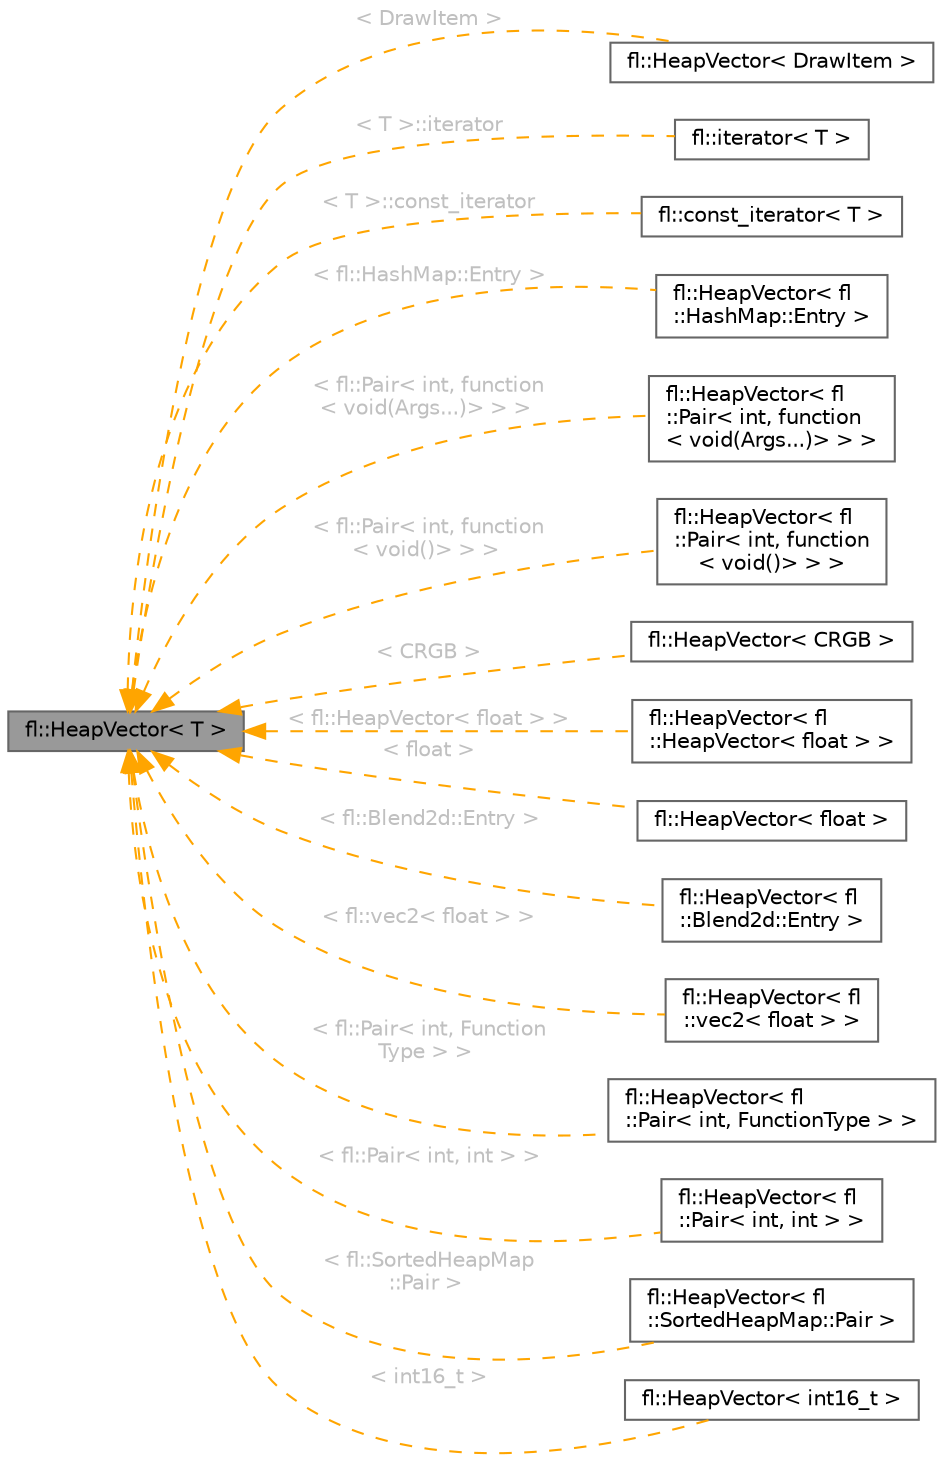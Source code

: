 digraph "fl::HeapVector&lt; T &gt;"
{
 // INTERACTIVE_SVG=YES
 // LATEX_PDF_SIZE
  bgcolor="transparent";
  edge [fontname=Helvetica,fontsize=10,labelfontname=Helvetica,labelfontsize=10];
  node [fontname=Helvetica,fontsize=10,shape=box,height=0.2,width=0.4];
  rankdir="LR";
  Node1 [id="Node000001",label="fl::HeapVector\< T \>",height=0.2,width=0.4,color="gray40", fillcolor="grey60", style="filled", fontcolor="black",tooltip=" "];
  Node1 -> Node2 [id="edge1_Node000001_Node000002",dir="back",color="orange",style="dashed",tooltip=" ",label=" \< DrawItem \>",fontcolor="grey" ];
  Node2 [id="Node000002",label="fl::HeapVector\< DrawItem \>",height=0.2,width=0.4,color="gray40", fillcolor="white", style="filled",URL="$db/ddd/classfl_1_1_heap_vector.html",tooltip=" "];
  Node1 -> Node3 [id="edge2_Node000001_Node000003",dir="back",color="orange",style="dashed",tooltip=" ",label=" \< T \>::iterator",fontcolor="grey" ];
  Node3 [id="Node000003",label="fl::iterator\< T \>",height=0.2,width=0.4,color="gray40", fillcolor="white", style="filled",URL="$db/ddd/classfl_1_1_heap_vector.html",tooltip=" "];
  Node1 -> Node4 [id="edge3_Node000001_Node000004",dir="back",color="orange",style="dashed",tooltip=" ",label=" \< T \>::const_iterator",fontcolor="grey" ];
  Node4 [id="Node000004",label="fl::const_iterator\< T \>",height=0.2,width=0.4,color="gray40", fillcolor="white", style="filled",URL="$db/ddd/classfl_1_1_heap_vector.html",tooltip=" "];
  Node1 -> Node5 [id="edge4_Node000001_Node000005",dir="back",color="orange",style="dashed",tooltip=" ",label=" \< fl::HashMap::Entry \>",fontcolor="grey" ];
  Node5 [id="Node000005",label="fl::HeapVector\< fl\l::HashMap::Entry \>",height=0.2,width=0.4,color="gray40", fillcolor="white", style="filled",URL="$db/ddd/classfl_1_1_heap_vector.html",tooltip=" "];
  Node1 -> Node6 [id="edge5_Node000001_Node000006",dir="back",color="orange",style="dashed",tooltip=" ",label=" \< fl::Pair\< int, function\l\< void(Args...)\> \> \>",fontcolor="grey" ];
  Node6 [id="Node000006",label="fl::HeapVector\< fl\l::Pair\< int, function\l\< void(Args...)\> \> \>",height=0.2,width=0.4,color="gray40", fillcolor="white", style="filled",URL="$db/ddd/classfl_1_1_heap_vector.html",tooltip=" "];
  Node1 -> Node7 [id="edge6_Node000001_Node000007",dir="back",color="orange",style="dashed",tooltip=" ",label=" \< fl::Pair\< int, function\l\< void()\> \> \>",fontcolor="grey" ];
  Node7 [id="Node000007",label="fl::HeapVector\< fl\l::Pair\< int, function\l\< void()\> \> \>",height=0.2,width=0.4,color="gray40", fillcolor="white", style="filled",URL="$db/ddd/classfl_1_1_heap_vector.html",tooltip=" "];
  Node1 -> Node8 [id="edge7_Node000001_Node000008",dir="back",color="orange",style="dashed",tooltip=" ",label=" \< CRGB \>",fontcolor="grey" ];
  Node8 [id="Node000008",label="fl::HeapVector\< CRGB \>",height=0.2,width=0.4,color="gray40", fillcolor="white", style="filled",URL="$db/ddd/classfl_1_1_heap_vector.html",tooltip=" "];
  Node1 -> Node9 [id="edge8_Node000001_Node000009",dir="back",color="orange",style="dashed",tooltip=" ",label=" \< fl::HeapVector\< float \> \>",fontcolor="grey" ];
  Node9 [id="Node000009",label="fl::HeapVector\< fl\l::HeapVector\< float \> \>",height=0.2,width=0.4,color="gray40", fillcolor="white", style="filled",URL="$db/ddd/classfl_1_1_heap_vector.html",tooltip=" "];
  Node1 -> Node10 [id="edge9_Node000001_Node000010",dir="back",color="orange",style="dashed",tooltip=" ",label=" \< float \>",fontcolor="grey" ];
  Node10 [id="Node000010",label="fl::HeapVector\< float \>",height=0.2,width=0.4,color="gray40", fillcolor="white", style="filled",URL="$db/ddd/classfl_1_1_heap_vector.html",tooltip=" "];
  Node1 -> Node11 [id="edge10_Node000001_Node000011",dir="back",color="orange",style="dashed",tooltip=" ",label=" \< fl::Blend2d::Entry \>",fontcolor="grey" ];
  Node11 [id="Node000011",label="fl::HeapVector\< fl\l::Blend2d::Entry \>",height=0.2,width=0.4,color="gray40", fillcolor="white", style="filled",URL="$db/ddd/classfl_1_1_heap_vector.html",tooltip=" "];
  Node1 -> Node12 [id="edge11_Node000001_Node000012",dir="back",color="orange",style="dashed",tooltip=" ",label=" \< fl::vec2\< float \> \>",fontcolor="grey" ];
  Node12 [id="Node000012",label="fl::HeapVector\< fl\l::vec2\< float \> \>",height=0.2,width=0.4,color="gray40", fillcolor="white", style="filled",URL="$db/ddd/classfl_1_1_heap_vector.html",tooltip=" "];
  Node1 -> Node13 [id="edge12_Node000001_Node000013",dir="back",color="orange",style="dashed",tooltip=" ",label=" \< fl::Pair\< int, Function\lType \> \>",fontcolor="grey" ];
  Node13 [id="Node000013",label="fl::HeapVector\< fl\l::Pair\< int, FunctionType \> \>",height=0.2,width=0.4,color="gray40", fillcolor="white", style="filled",URL="$db/ddd/classfl_1_1_heap_vector.html",tooltip=" "];
  Node1 -> Node14 [id="edge13_Node000001_Node000014",dir="back",color="orange",style="dashed",tooltip=" ",label=" \< fl::Pair\< int, int \> \>",fontcolor="grey" ];
  Node14 [id="Node000014",label="fl::HeapVector\< fl\l::Pair\< int, int \> \>",height=0.2,width=0.4,color="gray40", fillcolor="white", style="filled",URL="$db/ddd/classfl_1_1_heap_vector.html",tooltip=" "];
  Node1 -> Node15 [id="edge14_Node000001_Node000015",dir="back",color="orange",style="dashed",tooltip=" ",label=" \< fl::SortedHeapMap\l::Pair \>",fontcolor="grey" ];
  Node15 [id="Node000015",label="fl::HeapVector\< fl\l::SortedHeapMap::Pair \>",height=0.2,width=0.4,color="gray40", fillcolor="white", style="filled",URL="$db/ddd/classfl_1_1_heap_vector.html",tooltip=" "];
  Node1 -> Node16 [id="edge15_Node000001_Node000016",dir="back",color="orange",style="dashed",tooltip=" ",label=" \< int16_t \>",fontcolor="grey" ];
  Node16 [id="Node000016",label="fl::HeapVector\< int16_t \>",height=0.2,width=0.4,color="gray40", fillcolor="white", style="filled",URL="$db/ddd/classfl_1_1_heap_vector.html",tooltip=" "];
}
